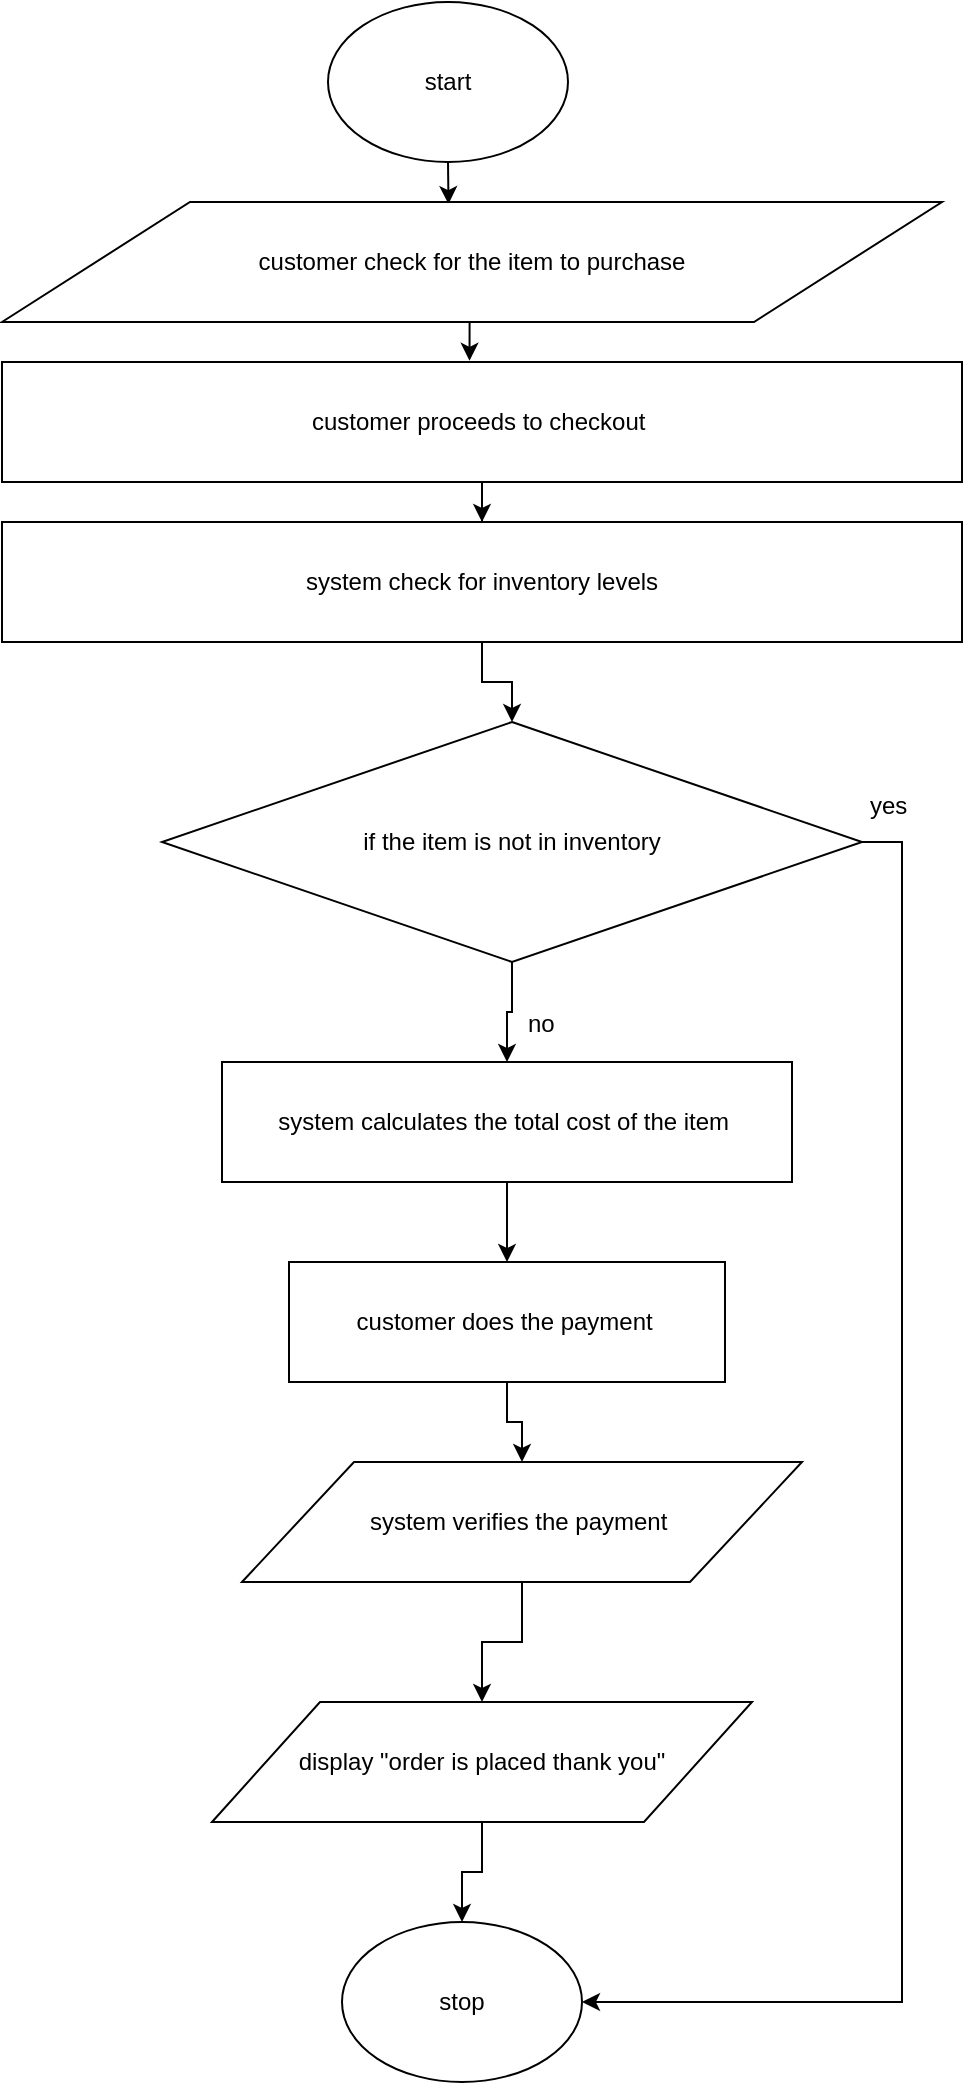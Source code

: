 <mxfile version="12.1.3" type="device" pages="1"><diagram id="mpgm_YshVAO1PKkNWxFv" name="Page-1"><mxGraphModel dx="1024" dy="530" grid="1" gridSize="10" guides="1" tooltips="1" connect="1" arrows="1" fold="1" page="1" pageScale="1" pageWidth="827" pageHeight="1169" math="0" shadow="0"><root><mxCell id="0"/><mxCell id="1" parent="0"/><mxCell id="dNHlCQzMRmwZyeGtcqWq-13" style="edgeStyle=orthogonalEdgeStyle;rounded=0;orthogonalLoop=1;jettySize=auto;html=1;exitX=0.5;exitY=1;exitDx=0;exitDy=0;entryX=0.475;entryY=0.017;entryDx=0;entryDy=0;entryPerimeter=0;" edge="1" parent="1" source="dNHlCQzMRmwZyeGtcqWq-1" target="dNHlCQzMRmwZyeGtcqWq-6"><mxGeometry relative="1" as="geometry"/></mxCell><mxCell id="dNHlCQzMRmwZyeGtcqWq-1" value="start" style="ellipse;whiteSpace=wrap;html=1;" vertex="1" parent="1"><mxGeometry x="353" y="40" width="120" height="80" as="geometry"/></mxCell><mxCell id="dNHlCQzMRmwZyeGtcqWq-15" style="edgeStyle=orthogonalEdgeStyle;rounded=0;orthogonalLoop=1;jettySize=auto;html=1;exitX=0.5;exitY=1;exitDx=0;exitDy=0;" edge="1" parent="1" source="dNHlCQzMRmwZyeGtcqWq-3" target="dNHlCQzMRmwZyeGtcqWq-4"><mxGeometry relative="1" as="geometry"/></mxCell><mxCell id="dNHlCQzMRmwZyeGtcqWq-3" value="customer proceeds to checkout&amp;nbsp;" style="rounded=0;whiteSpace=wrap;html=1;" vertex="1" parent="1"><mxGeometry x="190" y="220" width="480" height="60" as="geometry"/></mxCell><mxCell id="dNHlCQzMRmwZyeGtcqWq-16" style="edgeStyle=orthogonalEdgeStyle;rounded=0;orthogonalLoop=1;jettySize=auto;html=1;exitX=0.5;exitY=1;exitDx=0;exitDy=0;entryX=0.5;entryY=0;entryDx=0;entryDy=0;" edge="1" parent="1" source="dNHlCQzMRmwZyeGtcqWq-4" target="dNHlCQzMRmwZyeGtcqWq-7"><mxGeometry relative="1" as="geometry"/></mxCell><mxCell id="dNHlCQzMRmwZyeGtcqWq-4" value="system check for inventory levels" style="rounded=0;whiteSpace=wrap;html=1;" vertex="1" parent="1"><mxGeometry x="190" y="300" width="480" height="60" as="geometry"/></mxCell><mxCell id="dNHlCQzMRmwZyeGtcqWq-14" style="edgeStyle=orthogonalEdgeStyle;rounded=0;orthogonalLoop=1;jettySize=auto;html=1;exitX=0.5;exitY=1;exitDx=0;exitDy=0;entryX=0.487;entryY=-0.01;entryDx=0;entryDy=0;entryPerimeter=0;" edge="1" parent="1" source="dNHlCQzMRmwZyeGtcqWq-6" target="dNHlCQzMRmwZyeGtcqWq-3"><mxGeometry relative="1" as="geometry"/></mxCell><mxCell id="dNHlCQzMRmwZyeGtcqWq-6" value="customer check for the item to purchase" style="shape=parallelogram;perimeter=parallelogramPerimeter;whiteSpace=wrap;html=1;" vertex="1" parent="1"><mxGeometry x="190" y="140" width="470" height="60" as="geometry"/></mxCell><mxCell id="dNHlCQzMRmwZyeGtcqWq-17" style="edgeStyle=orthogonalEdgeStyle;rounded=0;orthogonalLoop=1;jettySize=auto;html=1;exitX=0.5;exitY=1;exitDx=0;exitDy=0;entryX=0.5;entryY=0;entryDx=0;entryDy=0;" edge="1" parent="1" source="dNHlCQzMRmwZyeGtcqWq-7" target="dNHlCQzMRmwZyeGtcqWq-8"><mxGeometry relative="1" as="geometry"/></mxCell><mxCell id="dNHlCQzMRmwZyeGtcqWq-22" style="edgeStyle=orthogonalEdgeStyle;rounded=0;orthogonalLoop=1;jettySize=auto;html=1;exitX=1;exitY=0.5;exitDx=0;exitDy=0;entryX=1;entryY=0.5;entryDx=0;entryDy=0;" edge="1" parent="1" source="dNHlCQzMRmwZyeGtcqWq-7" target="dNHlCQzMRmwZyeGtcqWq-12"><mxGeometry relative="1" as="geometry"/></mxCell><mxCell id="dNHlCQzMRmwZyeGtcqWq-7" value="if the item is not in inventory" style="rhombus;whiteSpace=wrap;html=1;" vertex="1" parent="1"><mxGeometry x="270" y="400" width="350" height="120" as="geometry"/></mxCell><mxCell id="dNHlCQzMRmwZyeGtcqWq-18" style="edgeStyle=orthogonalEdgeStyle;rounded=0;orthogonalLoop=1;jettySize=auto;html=1;exitX=0.5;exitY=1;exitDx=0;exitDy=0;entryX=0.5;entryY=0;entryDx=0;entryDy=0;" edge="1" parent="1" source="dNHlCQzMRmwZyeGtcqWq-8" target="dNHlCQzMRmwZyeGtcqWq-9"><mxGeometry relative="1" as="geometry"/></mxCell><mxCell id="dNHlCQzMRmwZyeGtcqWq-8" value="system calculates the total cost of the item&amp;nbsp;" style="rounded=0;whiteSpace=wrap;html=1;" vertex="1" parent="1"><mxGeometry x="300" y="570" width="285" height="60" as="geometry"/></mxCell><mxCell id="dNHlCQzMRmwZyeGtcqWq-19" style="edgeStyle=orthogonalEdgeStyle;rounded=0;orthogonalLoop=1;jettySize=auto;html=1;exitX=0.5;exitY=1;exitDx=0;exitDy=0;entryX=0.5;entryY=0;entryDx=0;entryDy=0;" edge="1" parent="1" source="dNHlCQzMRmwZyeGtcqWq-9" target="dNHlCQzMRmwZyeGtcqWq-10"><mxGeometry relative="1" as="geometry"/></mxCell><mxCell id="dNHlCQzMRmwZyeGtcqWq-9" value="customer does the payment&amp;nbsp;" style="rounded=0;whiteSpace=wrap;html=1;" vertex="1" parent="1"><mxGeometry x="333.5" y="670" width="218" height="60" as="geometry"/></mxCell><mxCell id="dNHlCQzMRmwZyeGtcqWq-20" style="edgeStyle=orthogonalEdgeStyle;rounded=0;orthogonalLoop=1;jettySize=auto;html=1;exitX=0.5;exitY=1;exitDx=0;exitDy=0;" edge="1" parent="1" source="dNHlCQzMRmwZyeGtcqWq-10" target="dNHlCQzMRmwZyeGtcqWq-11"><mxGeometry relative="1" as="geometry"/></mxCell><mxCell id="dNHlCQzMRmwZyeGtcqWq-10" value="system verifies the payment&amp;nbsp;" style="shape=parallelogram;perimeter=parallelogramPerimeter;whiteSpace=wrap;html=1;" vertex="1" parent="1"><mxGeometry x="310" y="770" width="280" height="60" as="geometry"/></mxCell><mxCell id="dNHlCQzMRmwZyeGtcqWq-21" style="edgeStyle=orthogonalEdgeStyle;rounded=0;orthogonalLoop=1;jettySize=auto;html=1;exitX=0.5;exitY=1;exitDx=0;exitDy=0;entryX=0.5;entryY=0;entryDx=0;entryDy=0;" edge="1" parent="1" source="dNHlCQzMRmwZyeGtcqWq-11" target="dNHlCQzMRmwZyeGtcqWq-12"><mxGeometry relative="1" as="geometry"/></mxCell><mxCell id="dNHlCQzMRmwZyeGtcqWq-11" value="display &quot;order is placed thank you&quot;" style="shape=parallelogram;perimeter=parallelogramPerimeter;whiteSpace=wrap;html=1;" vertex="1" parent="1"><mxGeometry x="295" y="890" width="270" height="60" as="geometry"/></mxCell><mxCell id="dNHlCQzMRmwZyeGtcqWq-12" value="stop" style="ellipse;whiteSpace=wrap;html=1;" vertex="1" parent="1"><mxGeometry x="360" y="1000" width="120" height="80" as="geometry"/></mxCell><mxCell id="dNHlCQzMRmwZyeGtcqWq-23" value="yes" style="text;html=1;resizable=0;points=[];autosize=1;align=left;verticalAlign=top;spacingTop=-4;" vertex="1" parent="1"><mxGeometry x="622" y="432" width="30" height="20" as="geometry"/></mxCell><mxCell id="dNHlCQzMRmwZyeGtcqWq-26" value="no" style="text;html=1;resizable=0;points=[];autosize=1;align=left;verticalAlign=top;spacingTop=-4;" vertex="1" parent="1"><mxGeometry x="451" y="541" width="30" height="20" as="geometry"/></mxCell></root></mxGraphModel></diagram></mxfile>